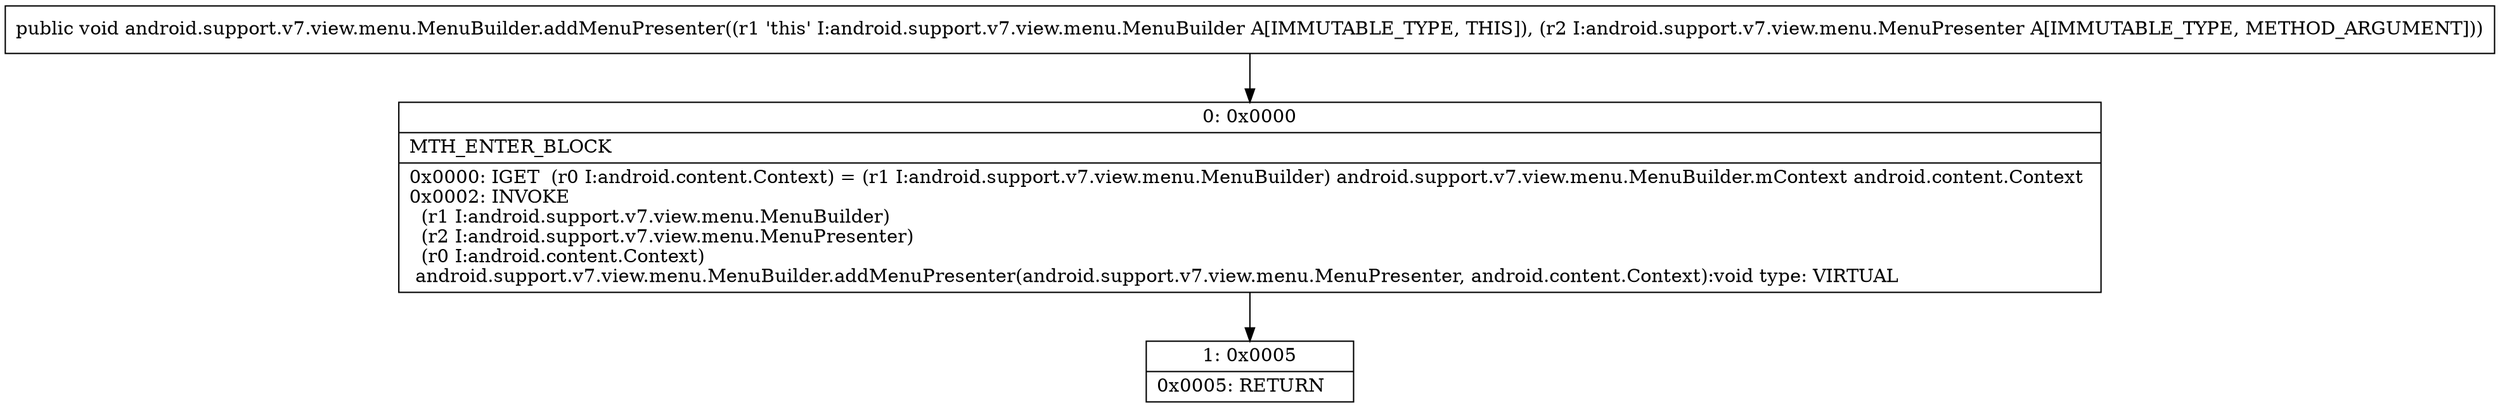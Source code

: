digraph "CFG forandroid.support.v7.view.menu.MenuBuilder.addMenuPresenter(Landroid\/support\/v7\/view\/menu\/MenuPresenter;)V" {
Node_0 [shape=record,label="{0\:\ 0x0000|MTH_ENTER_BLOCK\l|0x0000: IGET  (r0 I:android.content.Context) = (r1 I:android.support.v7.view.menu.MenuBuilder) android.support.v7.view.menu.MenuBuilder.mContext android.content.Context \l0x0002: INVOKE  \l  (r1 I:android.support.v7.view.menu.MenuBuilder)\l  (r2 I:android.support.v7.view.menu.MenuPresenter)\l  (r0 I:android.content.Context)\l android.support.v7.view.menu.MenuBuilder.addMenuPresenter(android.support.v7.view.menu.MenuPresenter, android.content.Context):void type: VIRTUAL \l}"];
Node_1 [shape=record,label="{1\:\ 0x0005|0x0005: RETURN   \l}"];
MethodNode[shape=record,label="{public void android.support.v7.view.menu.MenuBuilder.addMenuPresenter((r1 'this' I:android.support.v7.view.menu.MenuBuilder A[IMMUTABLE_TYPE, THIS]), (r2 I:android.support.v7.view.menu.MenuPresenter A[IMMUTABLE_TYPE, METHOD_ARGUMENT])) }"];
MethodNode -> Node_0;
Node_0 -> Node_1;
}

